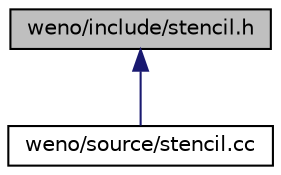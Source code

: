 digraph "weno/include/stencil.h"
{
  edge [fontname="Helvetica",fontsize="10",labelfontname="Helvetica",labelfontsize="10"];
  node [fontname="Helvetica",fontsize="10",shape=record];
  Node2 [label="weno/include/stencil.h",height=0.2,width=0.4,color="black", fillcolor="grey75", style="filled", fontcolor="black"];
  Node2 -> Node3 [dir="back",color="midnightblue",fontsize="10",style="solid",fontname="Helvetica"];
  Node3 [label="weno/source/stencil.cc",height=0.2,width=0.4,color="black", fillcolor="white", style="filled",URL="$stencil_8cc.html"];
}
